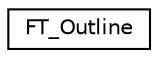 digraph "Graphical Class Hierarchy"
{
 // LATEX_PDF_SIZE
  edge [fontname="Helvetica",fontsize="10",labelfontname="Helvetica",labelfontsize="10"];
  node [fontname="Helvetica",fontsize="10",shape=record];
  rankdir="LR";
  Node0 [label="FT_Outline",height=0.2,width=0.4,color="black", fillcolor="white", style="filled",URL="$structFT__Outline.html",tooltip=" "];
}
